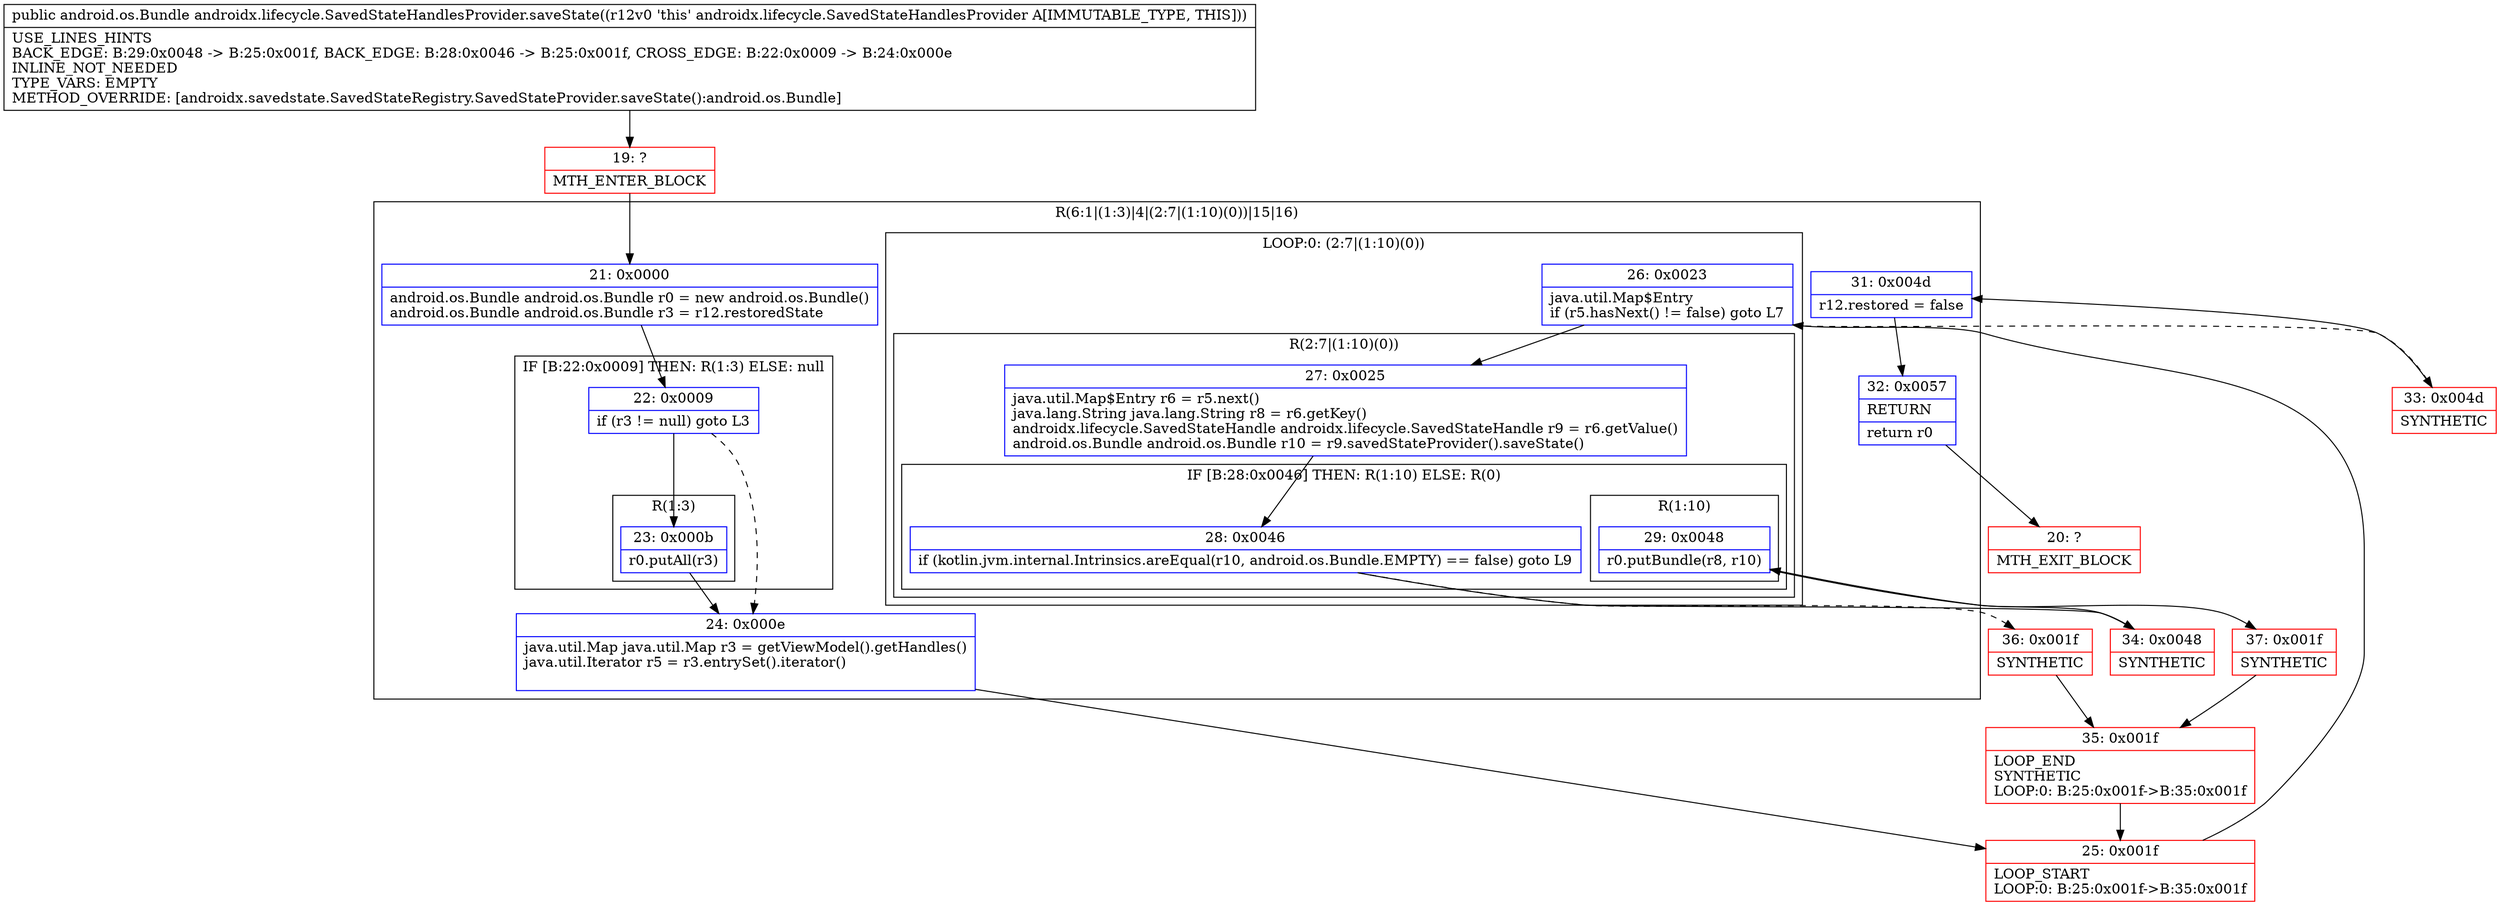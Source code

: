 digraph "CFG forandroidx.lifecycle.SavedStateHandlesProvider.saveState()Landroid\/os\/Bundle;" {
subgraph cluster_Region_2115463222 {
label = "R(6:1|(1:3)|4|(2:7|(1:10)(0))|15|16)";
node [shape=record,color=blue];
Node_21 [shape=record,label="{21\:\ 0x0000|android.os.Bundle android.os.Bundle r0 = new android.os.Bundle()\landroid.os.Bundle android.os.Bundle r3 = r12.restoredState\l}"];
subgraph cluster_IfRegion_1123576983 {
label = "IF [B:22:0x0009] THEN: R(1:3) ELSE: null";
node [shape=record,color=blue];
Node_22 [shape=record,label="{22\:\ 0x0009|if (r3 != null) goto L3\l}"];
subgraph cluster_Region_2127082130 {
label = "R(1:3)";
node [shape=record,color=blue];
Node_23 [shape=record,label="{23\:\ 0x000b|r0.putAll(r3)\l}"];
}
}
Node_24 [shape=record,label="{24\:\ 0x000e|java.util.Map java.util.Map r3 = getViewModel().getHandles()\ljava.util.Iterator r5 = r3.entrySet().iterator()\l\l}"];
subgraph cluster_LoopRegion_1769763148 {
label = "LOOP:0: (2:7|(1:10)(0))";
node [shape=record,color=blue];
Node_26 [shape=record,label="{26\:\ 0x0023|java.util.Map$Entry \lif (r5.hasNext() != false) goto L7\l}"];
subgraph cluster_Region_124512806 {
label = "R(2:7|(1:10)(0))";
node [shape=record,color=blue];
Node_27 [shape=record,label="{27\:\ 0x0025|java.util.Map$Entry r6 = r5.next()\ljava.lang.String java.lang.String r8 = r6.getKey()\landroidx.lifecycle.SavedStateHandle androidx.lifecycle.SavedStateHandle r9 = r6.getValue()\landroid.os.Bundle android.os.Bundle r10 = r9.savedStateProvider().saveState()\l}"];
subgraph cluster_IfRegion_1015841915 {
label = "IF [B:28:0x0046] THEN: R(1:10) ELSE: R(0)";
node [shape=record,color=blue];
Node_28 [shape=record,label="{28\:\ 0x0046|if (kotlin.jvm.internal.Intrinsics.areEqual(r10, android.os.Bundle.EMPTY) == false) goto L9\l}"];
subgraph cluster_Region_1085480702 {
label = "R(1:10)";
node [shape=record,color=blue];
Node_29 [shape=record,label="{29\:\ 0x0048|r0.putBundle(r8, r10)\l}"];
}
subgraph cluster_Region_2067143568 {
label = "R(0)";
node [shape=record,color=blue];
}
}
}
}
Node_31 [shape=record,label="{31\:\ 0x004d|r12.restored = false\l}"];
Node_32 [shape=record,label="{32\:\ 0x0057|RETURN\l|return r0\l}"];
}
Node_19 [shape=record,color=red,label="{19\:\ ?|MTH_ENTER_BLOCK\l}"];
Node_25 [shape=record,color=red,label="{25\:\ 0x001f|LOOP_START\lLOOP:0: B:25:0x001f\-\>B:35:0x001f\l}"];
Node_34 [shape=record,color=red,label="{34\:\ 0x0048|SYNTHETIC\l}"];
Node_37 [shape=record,color=red,label="{37\:\ 0x001f|SYNTHETIC\l}"];
Node_35 [shape=record,color=red,label="{35\:\ 0x001f|LOOP_END\lSYNTHETIC\lLOOP:0: B:25:0x001f\-\>B:35:0x001f\l}"];
Node_36 [shape=record,color=red,label="{36\:\ 0x001f|SYNTHETIC\l}"];
Node_33 [shape=record,color=red,label="{33\:\ 0x004d|SYNTHETIC\l}"];
Node_20 [shape=record,color=red,label="{20\:\ ?|MTH_EXIT_BLOCK\l}"];
MethodNode[shape=record,label="{public android.os.Bundle androidx.lifecycle.SavedStateHandlesProvider.saveState((r12v0 'this' androidx.lifecycle.SavedStateHandlesProvider A[IMMUTABLE_TYPE, THIS]))  | USE_LINES_HINTS\lBACK_EDGE: B:29:0x0048 \-\> B:25:0x001f, BACK_EDGE: B:28:0x0046 \-\> B:25:0x001f, CROSS_EDGE: B:22:0x0009 \-\> B:24:0x000e\lINLINE_NOT_NEEDED\lTYPE_VARS: EMPTY\lMETHOD_OVERRIDE: [androidx.savedstate.SavedStateRegistry.SavedStateProvider.saveState():android.os.Bundle]\l}"];
MethodNode -> Node_19;Node_21 -> Node_22;
Node_22 -> Node_23;
Node_22 -> Node_24[style=dashed];
Node_23 -> Node_24;
Node_24 -> Node_25;
Node_26 -> Node_27;
Node_26 -> Node_33[style=dashed];
Node_27 -> Node_28;
Node_28 -> Node_34;
Node_28 -> Node_36[style=dashed];
Node_29 -> Node_37;
Node_31 -> Node_32;
Node_32 -> Node_20;
Node_19 -> Node_21;
Node_25 -> Node_26;
Node_34 -> Node_29;
Node_37 -> Node_35;
Node_35 -> Node_25;
Node_36 -> Node_35;
Node_33 -> Node_31;
}

